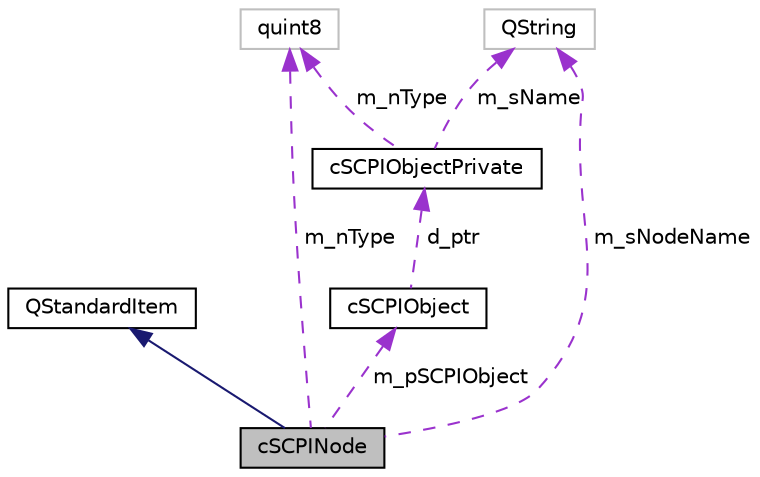 digraph G
{
  edge [fontname="Helvetica",fontsize="10",labelfontname="Helvetica",labelfontsize="10"];
  node [fontname="Helvetica",fontsize="10",shape=record];
  Node1 [label="cSCPINode",height=0.2,width=0.4,color="black", fillcolor="grey75", style="filled" fontcolor="black"];
  Node2 -> Node1 [dir="back",color="midnightblue",fontsize="10",style="solid",fontname="Helvetica"];
  Node2 [label="QStandardItem",height=0.2,width=0.4,color="black", fillcolor="white", style="filled",URL="$class_q_standard_item.html"];
  Node3 -> Node1 [dir="back",color="darkorchid3",fontsize="10",style="dashed",label=" m_nType" ,fontname="Helvetica"];
  Node3 [label="quint8",height=0.2,width=0.4,color="grey75", fillcolor="white", style="filled"];
  Node4 -> Node1 [dir="back",color="darkorchid3",fontsize="10",style="dashed",label=" m_sNodeName" ,fontname="Helvetica"];
  Node4 [label="QString",height=0.2,width=0.4,color="grey75", fillcolor="white", style="filled"];
  Node5 -> Node1 [dir="back",color="darkorchid3",fontsize="10",style="dashed",label=" m_pSCPIObject" ,fontname="Helvetica"];
  Node5 [label="cSCPIObject",height=0.2,width=0.4,color="black", fillcolor="white", style="filled",URL="$classc_s_c_p_i_object.html",tooltip="pure virtual base class to derive classes for command handling objects"];
  Node6 -> Node5 [dir="back",color="darkorchid3",fontsize="10",style="dashed",label=" d_ptr" ,fontname="Helvetica"];
  Node6 [label="cSCPIObjectPrivate",height=0.2,width=0.4,color="black", fillcolor="white", style="filled",URL="$classc_s_c_p_i_object_private.html",tooltip="Holds the data for cSCPIObject."];
  Node3 -> Node6 [dir="back",color="darkorchid3",fontsize="10",style="dashed",label=" m_nType" ,fontname="Helvetica"];
  Node4 -> Node6 [dir="back",color="darkorchid3",fontsize="10",style="dashed",label=" m_sName" ,fontname="Helvetica"];
}
